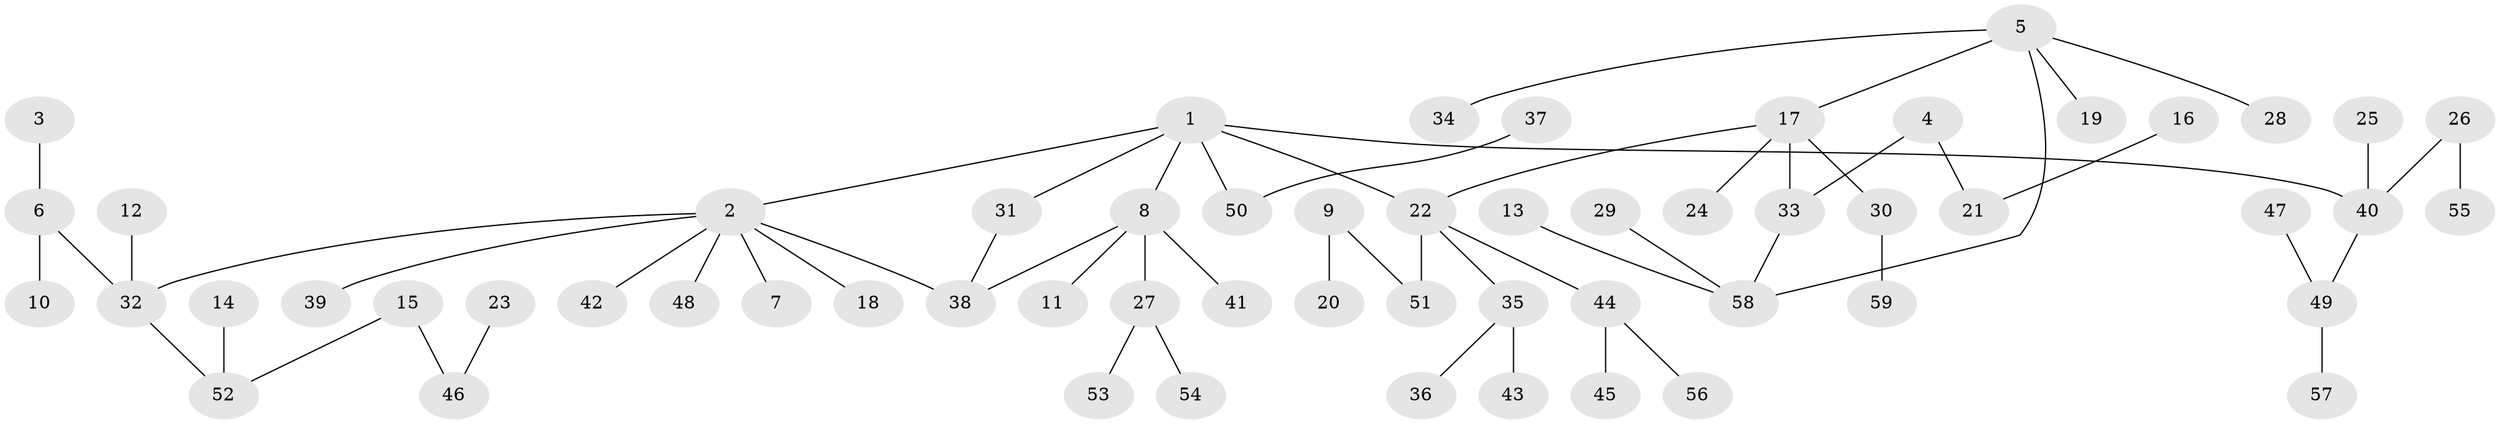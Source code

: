 // original degree distribution, {7: 0.00847457627118644, 4: 0.05084745762711865, 3: 0.1016949152542373, 6: 0.01694915254237288, 2: 0.3389830508474576, 5: 0.05084745762711865, 1: 0.4322033898305085}
// Generated by graph-tools (version 1.1) at 2025/49/03/09/25 03:49:17]
// undirected, 59 vertices, 61 edges
graph export_dot {
graph [start="1"]
  node [color=gray90,style=filled];
  1;
  2;
  3;
  4;
  5;
  6;
  7;
  8;
  9;
  10;
  11;
  12;
  13;
  14;
  15;
  16;
  17;
  18;
  19;
  20;
  21;
  22;
  23;
  24;
  25;
  26;
  27;
  28;
  29;
  30;
  31;
  32;
  33;
  34;
  35;
  36;
  37;
  38;
  39;
  40;
  41;
  42;
  43;
  44;
  45;
  46;
  47;
  48;
  49;
  50;
  51;
  52;
  53;
  54;
  55;
  56;
  57;
  58;
  59;
  1 -- 2 [weight=1.0];
  1 -- 8 [weight=1.0];
  1 -- 22 [weight=1.0];
  1 -- 31 [weight=1.0];
  1 -- 40 [weight=1.0];
  1 -- 50 [weight=1.0];
  2 -- 7 [weight=1.0];
  2 -- 18 [weight=1.0];
  2 -- 32 [weight=1.0];
  2 -- 38 [weight=1.0];
  2 -- 39 [weight=1.0];
  2 -- 42 [weight=1.0];
  2 -- 48 [weight=1.0];
  3 -- 6 [weight=1.0];
  4 -- 21 [weight=1.0];
  4 -- 33 [weight=1.0];
  5 -- 17 [weight=1.0];
  5 -- 19 [weight=1.0];
  5 -- 28 [weight=1.0];
  5 -- 34 [weight=1.0];
  5 -- 58 [weight=1.0];
  6 -- 10 [weight=1.0];
  6 -- 32 [weight=1.0];
  8 -- 11 [weight=1.0];
  8 -- 27 [weight=1.0];
  8 -- 38 [weight=1.0];
  8 -- 41 [weight=1.0];
  9 -- 20 [weight=1.0];
  9 -- 51 [weight=1.0];
  12 -- 32 [weight=1.0];
  13 -- 58 [weight=1.0];
  14 -- 52 [weight=1.0];
  15 -- 46 [weight=1.0];
  15 -- 52 [weight=1.0];
  16 -- 21 [weight=1.0];
  17 -- 22 [weight=1.0];
  17 -- 24 [weight=1.0];
  17 -- 30 [weight=1.0];
  17 -- 33 [weight=1.0];
  22 -- 35 [weight=1.0];
  22 -- 44 [weight=1.0];
  22 -- 51 [weight=1.0];
  23 -- 46 [weight=1.0];
  25 -- 40 [weight=1.0];
  26 -- 40 [weight=1.0];
  26 -- 55 [weight=1.0];
  27 -- 53 [weight=1.0];
  27 -- 54 [weight=1.0];
  29 -- 58 [weight=1.0];
  30 -- 59 [weight=1.0];
  31 -- 38 [weight=1.0];
  32 -- 52 [weight=1.0];
  33 -- 58 [weight=1.0];
  35 -- 36 [weight=1.0];
  35 -- 43 [weight=1.0];
  37 -- 50 [weight=1.0];
  40 -- 49 [weight=1.0];
  44 -- 45 [weight=1.0];
  44 -- 56 [weight=1.0];
  47 -- 49 [weight=1.0];
  49 -- 57 [weight=1.0];
}
